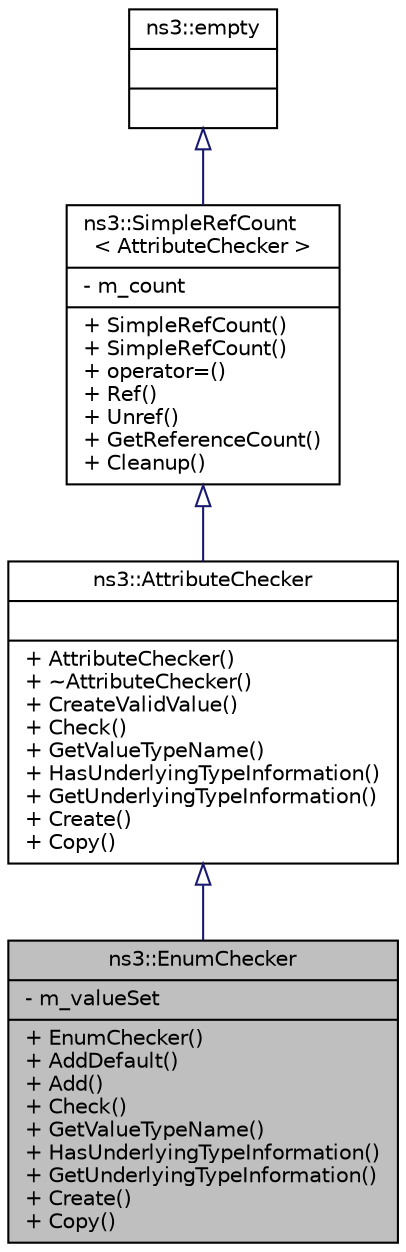 digraph "ns3::EnumChecker"
{
  edge [fontname="Helvetica",fontsize="10",labelfontname="Helvetica",labelfontsize="10"];
  node [fontname="Helvetica",fontsize="10",shape=record];
  Node1 [label="{ns3::EnumChecker\n|- m_valueSet\l|+ EnumChecker()\l+ AddDefault()\l+ Add()\l+ Check()\l+ GetValueTypeName()\l+ HasUnderlyingTypeInformation()\l+ GetUnderlyingTypeInformation()\l+ Create()\l+ Copy()\l}",height=0.2,width=0.4,color="black", fillcolor="grey75", style="filled", fontcolor="black"];
  Node2 -> Node1 [dir="back",color="midnightblue",fontsize="10",style="solid",arrowtail="onormal"];
  Node2 [label="{ns3::AttributeChecker\n||+ AttributeChecker()\l+ ~AttributeChecker()\l+ CreateValidValue()\l+ Check()\l+ GetValueTypeName()\l+ HasUnderlyingTypeInformation()\l+ GetUnderlyingTypeInformation()\l+ Create()\l+ Copy()\l}",height=0.2,width=0.4,color="black", fillcolor="white", style="filled",URL="$de/d95/classns3_1_1AttributeChecker.html",tooltip="Represent the type of an attribute. "];
  Node3 -> Node2 [dir="back",color="midnightblue",fontsize="10",style="solid",arrowtail="onormal"];
  Node3 [label="{ns3::SimpleRefCount\l\< AttributeChecker \>\n|- m_count\l|+ SimpleRefCount()\l+ SimpleRefCount()\l+ operator=()\l+ Ref()\l+ Unref()\l+ GetReferenceCount()\l+ Cleanup()\l}",height=0.2,width=0.4,color="black", fillcolor="white", style="filled",URL="$da/da1/classns3_1_1SimpleRefCount.html"];
  Node4 -> Node3 [dir="back",color="midnightblue",fontsize="10",style="solid",arrowtail="onormal"];
  Node4 [label="{ns3::empty\n||}",height=0.2,width=0.4,color="black", fillcolor="white", style="filled",URL="$d9/d6a/classns3_1_1empty.html",tooltip="make Callback use a separate empty type "];
}

